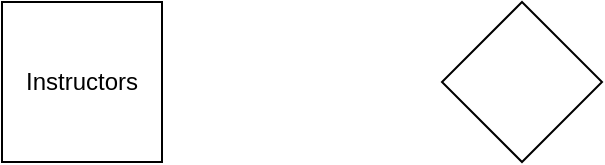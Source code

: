 <mxfile version="22.0.8" type="github">
  <diagram id="R2lEEEUBdFMjLlhIrx00" name="Page-1">
    <mxGraphModel dx="1434" dy="760" grid="1" gridSize="10" guides="1" tooltips="1" connect="1" arrows="1" fold="1" page="1" pageScale="1" pageWidth="850" pageHeight="1100" math="0" shadow="0" extFonts="Permanent Marker^https://fonts.googleapis.com/css?family=Permanent+Marker">
      <root>
        <mxCell id="0" />
        <mxCell id="1" parent="0" />
        <mxCell id="14JuUwyeUVj5jd_LCkiO-1" value="Instructors" style="whiteSpace=wrap;html=1;aspect=fixed;" vertex="1" parent="1">
          <mxGeometry x="180" y="570" width="80" height="80" as="geometry" />
        </mxCell>
        <mxCell id="14JuUwyeUVj5jd_LCkiO-2" value="" style="rhombus;whiteSpace=wrap;html=1;" vertex="1" parent="1">
          <mxGeometry x="400" y="570" width="80" height="80" as="geometry" />
        </mxCell>
      </root>
    </mxGraphModel>
  </diagram>
</mxfile>
